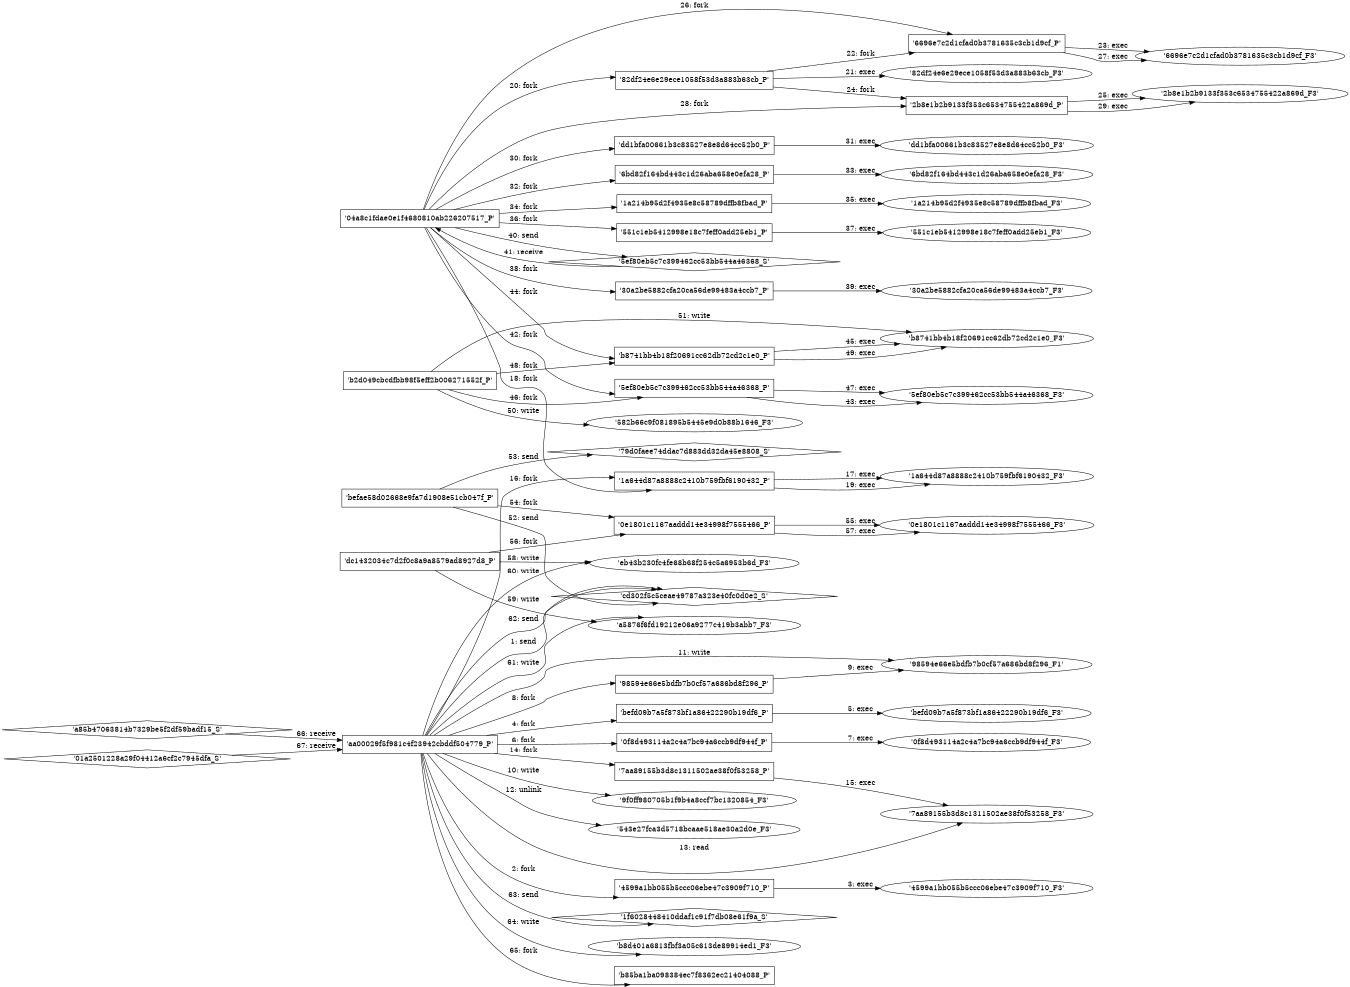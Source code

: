 digraph "D:\Learning\Paper\apt\基于CTI的攻击预警\Dataset\攻击图\ASGfromALLCTI\Inside Microsoft 365 Defender Attack modeling for finding and stopping lateral movement.dot" {
rankdir="LR"
size="9"
fixedsize="false"
splines="true"
nodesep=0.3
ranksep=0
fontsize=10
overlap="scalexy"
engine= "neato"
	"'cd302f5c5ceae49787a323e40fc0d0e2_S'" [node_type=Socket shape=diamond]
	"'aa00029f5f981c4f23942cbddf504779_P'" [node_type=Process shape=box]
	"'aa00029f5f981c4f23942cbddf504779_P'" -> "'cd302f5c5ceae49787a323e40fc0d0e2_S'" [label="1: send"]
	"'aa00029f5f981c4f23942cbddf504779_P'" [node_type=Process shape=box]
	"'4599a1bb055b5ccc06ebe47c3909f710_P'" [node_type=Process shape=box]
	"'aa00029f5f981c4f23942cbddf504779_P'" -> "'4599a1bb055b5ccc06ebe47c3909f710_P'" [label="2: fork"]
	"'4599a1bb055b5ccc06ebe47c3909f710_P'" [node_type=Process shape=box]
	"'4599a1bb055b5ccc06ebe47c3909f710_F3'" [node_type=File shape=ellipse]
	"'4599a1bb055b5ccc06ebe47c3909f710_P'" -> "'4599a1bb055b5ccc06ebe47c3909f710_F3'" [label="3: exec"]
	"'aa00029f5f981c4f23942cbddf504779_P'" [node_type=Process shape=box]
	"'befd09b7a5f873bf1a86422290b19df6_P'" [node_type=Process shape=box]
	"'aa00029f5f981c4f23942cbddf504779_P'" -> "'befd09b7a5f873bf1a86422290b19df6_P'" [label="4: fork"]
	"'befd09b7a5f873bf1a86422290b19df6_P'" [node_type=Process shape=box]
	"'befd09b7a5f873bf1a86422290b19df6_F3'" [node_type=File shape=ellipse]
	"'befd09b7a5f873bf1a86422290b19df6_P'" -> "'befd09b7a5f873bf1a86422290b19df6_F3'" [label="5: exec"]
	"'aa00029f5f981c4f23942cbddf504779_P'" [node_type=Process shape=box]
	"'0f8d493114a2c4a7bc94a6ccb9df944f_P'" [node_type=Process shape=box]
	"'aa00029f5f981c4f23942cbddf504779_P'" -> "'0f8d493114a2c4a7bc94a6ccb9df944f_P'" [label="6: fork"]
	"'0f8d493114a2c4a7bc94a6ccb9df944f_P'" [node_type=Process shape=box]
	"'0f8d493114a2c4a7bc94a6ccb9df944f_F3'" [node_type=File shape=ellipse]
	"'0f8d493114a2c4a7bc94a6ccb9df944f_P'" -> "'0f8d493114a2c4a7bc94a6ccb9df944f_F3'" [label="7: exec"]
	"'aa00029f5f981c4f23942cbddf504779_P'" [node_type=Process shape=box]
	"'98594e66e5bdfb7b0cf57a686bd8f296_P'" [node_type=Process shape=box]
	"'aa00029f5f981c4f23942cbddf504779_P'" -> "'98594e66e5bdfb7b0cf57a686bd8f296_P'" [label="8: fork"]
	"'98594e66e5bdfb7b0cf57a686bd8f296_P'" [node_type=Process shape=box]
	"'98594e66e5bdfb7b0cf57a686bd8f296_F1'" [node_type=File shape=ellipse]
	"'98594e66e5bdfb7b0cf57a686bd8f296_P'" -> "'98594e66e5bdfb7b0cf57a686bd8f296_F1'" [label="9: exec"]
	"'9f0ff980705b1f9b4a8ccf7bc1320854_F3'" [node_type=file shape=ellipse]
	"'aa00029f5f981c4f23942cbddf504779_P'" [node_type=Process shape=box]
	"'aa00029f5f981c4f23942cbddf504779_P'" -> "'9f0ff980705b1f9b4a8ccf7bc1320854_F3'" [label="10: write"]
	"'98594e66e5bdfb7b0cf57a686bd8f296_F1'" [node_type=file shape=ellipse]
	"'aa00029f5f981c4f23942cbddf504779_P'" [node_type=Process shape=box]
	"'aa00029f5f981c4f23942cbddf504779_P'" -> "'98594e66e5bdfb7b0cf57a686bd8f296_F1'" [label="11: write"]
	"'543e27fca3d5718bcaae518ae30a2d0e_F3'" [node_type=file shape=ellipse]
	"'aa00029f5f981c4f23942cbddf504779_P'" [node_type=Process shape=box]
	"'aa00029f5f981c4f23942cbddf504779_P'" -> "'543e27fca3d5718bcaae518ae30a2d0e_F3'" [label="12: unlink"]
	"'7aa89155b3d8c1311502ae38f0f53258_F3'" [node_type=file shape=ellipse]
	"'aa00029f5f981c4f23942cbddf504779_P'" [node_type=Process shape=box]
	"'aa00029f5f981c4f23942cbddf504779_P'" -> "'7aa89155b3d8c1311502ae38f0f53258_F3'" [label="13: read"]
	"'aa00029f5f981c4f23942cbddf504779_P'" [node_type=Process shape=box]
	"'7aa89155b3d8c1311502ae38f0f53258_P'" [node_type=Process shape=box]
	"'aa00029f5f981c4f23942cbddf504779_P'" -> "'7aa89155b3d8c1311502ae38f0f53258_P'" [label="14: fork"]
	"'7aa89155b3d8c1311502ae38f0f53258_P'" [node_type=Process shape=box]
	"'7aa89155b3d8c1311502ae38f0f53258_F3'" [node_type=File shape=ellipse]
	"'7aa89155b3d8c1311502ae38f0f53258_P'" -> "'7aa89155b3d8c1311502ae38f0f53258_F3'" [label="15: exec"]
	"'aa00029f5f981c4f23942cbddf504779_P'" [node_type=Process shape=box]
	"'1a644d87a8888c2410b759fbf6190432_P'" [node_type=Process shape=box]
	"'aa00029f5f981c4f23942cbddf504779_P'" -> "'1a644d87a8888c2410b759fbf6190432_P'" [label="16: fork"]
	"'1a644d87a8888c2410b759fbf6190432_P'" [node_type=Process shape=box]
	"'1a644d87a8888c2410b759fbf6190432_F3'" [node_type=File shape=ellipse]
	"'1a644d87a8888c2410b759fbf6190432_P'" -> "'1a644d87a8888c2410b759fbf6190432_F3'" [label="17: exec"]
	"'04a8c1fdae0e1f4680810ab226207517_P'" [node_type=Process shape=box]
	"'1a644d87a8888c2410b759fbf6190432_P'" [node_type=Process shape=box]
	"'04a8c1fdae0e1f4680810ab226207517_P'" -> "'1a644d87a8888c2410b759fbf6190432_P'" [label="18: fork"]
	"'1a644d87a8888c2410b759fbf6190432_P'" [node_type=Process shape=box]
	"'1a644d87a8888c2410b759fbf6190432_F3'" [node_type=File shape=ellipse]
	"'1a644d87a8888c2410b759fbf6190432_P'" -> "'1a644d87a8888c2410b759fbf6190432_F3'" [label="19: exec"]
	"'04a8c1fdae0e1f4680810ab226207517_P'" [node_type=Process shape=box]
	"'82df24e6e29ece1058f53d3a883b63cb_P'" [node_type=Process shape=box]
	"'04a8c1fdae0e1f4680810ab226207517_P'" -> "'82df24e6e29ece1058f53d3a883b63cb_P'" [label="20: fork"]
	"'82df24e6e29ece1058f53d3a883b63cb_P'" [node_type=Process shape=box]
	"'82df24e6e29ece1058f53d3a883b63cb_F3'" [node_type=File shape=ellipse]
	"'82df24e6e29ece1058f53d3a883b63cb_P'" -> "'82df24e6e29ece1058f53d3a883b63cb_F3'" [label="21: exec"]
	"'82df24e6e29ece1058f53d3a883b63cb_P'" [node_type=Process shape=box]
	"'6696e7c2d1cfad0b3781635c3cb1d9cf_P'" [node_type=Process shape=box]
	"'82df24e6e29ece1058f53d3a883b63cb_P'" -> "'6696e7c2d1cfad0b3781635c3cb1d9cf_P'" [label="22: fork"]
	"'6696e7c2d1cfad0b3781635c3cb1d9cf_P'" [node_type=Process shape=box]
	"'6696e7c2d1cfad0b3781635c3cb1d9cf_F3'" [node_type=File shape=ellipse]
	"'6696e7c2d1cfad0b3781635c3cb1d9cf_P'" -> "'6696e7c2d1cfad0b3781635c3cb1d9cf_F3'" [label="23: exec"]
	"'82df24e6e29ece1058f53d3a883b63cb_P'" [node_type=Process shape=box]
	"'2b8e1b2b9133f353c6534755422a869d_P'" [node_type=Process shape=box]
	"'82df24e6e29ece1058f53d3a883b63cb_P'" -> "'2b8e1b2b9133f353c6534755422a869d_P'" [label="24: fork"]
	"'2b8e1b2b9133f353c6534755422a869d_P'" [node_type=Process shape=box]
	"'2b8e1b2b9133f353c6534755422a869d_F3'" [node_type=File shape=ellipse]
	"'2b8e1b2b9133f353c6534755422a869d_P'" -> "'2b8e1b2b9133f353c6534755422a869d_F3'" [label="25: exec"]
	"'04a8c1fdae0e1f4680810ab226207517_P'" [node_type=Process shape=box]
	"'6696e7c2d1cfad0b3781635c3cb1d9cf_P'" [node_type=Process shape=box]
	"'04a8c1fdae0e1f4680810ab226207517_P'" -> "'6696e7c2d1cfad0b3781635c3cb1d9cf_P'" [label="26: fork"]
	"'6696e7c2d1cfad0b3781635c3cb1d9cf_P'" [node_type=Process shape=box]
	"'6696e7c2d1cfad0b3781635c3cb1d9cf_F3'" [node_type=File shape=ellipse]
	"'6696e7c2d1cfad0b3781635c3cb1d9cf_P'" -> "'6696e7c2d1cfad0b3781635c3cb1d9cf_F3'" [label="27: exec"]
	"'04a8c1fdae0e1f4680810ab226207517_P'" [node_type=Process shape=box]
	"'2b8e1b2b9133f353c6534755422a869d_P'" [node_type=Process shape=box]
	"'04a8c1fdae0e1f4680810ab226207517_P'" -> "'2b8e1b2b9133f353c6534755422a869d_P'" [label="28: fork"]
	"'2b8e1b2b9133f353c6534755422a869d_P'" [node_type=Process shape=box]
	"'2b8e1b2b9133f353c6534755422a869d_F3'" [node_type=File shape=ellipse]
	"'2b8e1b2b9133f353c6534755422a869d_P'" -> "'2b8e1b2b9133f353c6534755422a869d_F3'" [label="29: exec"]
	"'04a8c1fdae0e1f4680810ab226207517_P'" [node_type=Process shape=box]
	"'dd1bfa00661b3c83527e8e8d64cc52b0_P'" [node_type=Process shape=box]
	"'04a8c1fdae0e1f4680810ab226207517_P'" -> "'dd1bfa00661b3c83527e8e8d64cc52b0_P'" [label="30: fork"]
	"'dd1bfa00661b3c83527e8e8d64cc52b0_P'" [node_type=Process shape=box]
	"'dd1bfa00661b3c83527e8e8d64cc52b0_F3'" [node_type=File shape=ellipse]
	"'dd1bfa00661b3c83527e8e8d64cc52b0_P'" -> "'dd1bfa00661b3c83527e8e8d64cc52b0_F3'" [label="31: exec"]
	"'04a8c1fdae0e1f4680810ab226207517_P'" [node_type=Process shape=box]
	"'6bd82f164bd443c1d26aba658e0efa28_P'" [node_type=Process shape=box]
	"'04a8c1fdae0e1f4680810ab226207517_P'" -> "'6bd82f164bd443c1d26aba658e0efa28_P'" [label="32: fork"]
	"'6bd82f164bd443c1d26aba658e0efa28_P'" [node_type=Process shape=box]
	"'6bd82f164bd443c1d26aba658e0efa28_F3'" [node_type=File shape=ellipse]
	"'6bd82f164bd443c1d26aba658e0efa28_P'" -> "'6bd82f164bd443c1d26aba658e0efa28_F3'" [label="33: exec"]
	"'04a8c1fdae0e1f4680810ab226207517_P'" [node_type=Process shape=box]
	"'1a214b95d2f4935e8c58789dffb8fbad_P'" [node_type=Process shape=box]
	"'04a8c1fdae0e1f4680810ab226207517_P'" -> "'1a214b95d2f4935e8c58789dffb8fbad_P'" [label="34: fork"]
	"'1a214b95d2f4935e8c58789dffb8fbad_P'" [node_type=Process shape=box]
	"'1a214b95d2f4935e8c58789dffb8fbad_F3'" [node_type=File shape=ellipse]
	"'1a214b95d2f4935e8c58789dffb8fbad_P'" -> "'1a214b95d2f4935e8c58789dffb8fbad_F3'" [label="35: exec"]
	"'04a8c1fdae0e1f4680810ab226207517_P'" [node_type=Process shape=box]
	"'551c1eb5412998e18c7feff0add25eb1_P'" [node_type=Process shape=box]
	"'04a8c1fdae0e1f4680810ab226207517_P'" -> "'551c1eb5412998e18c7feff0add25eb1_P'" [label="36: fork"]
	"'551c1eb5412998e18c7feff0add25eb1_P'" [node_type=Process shape=box]
	"'551c1eb5412998e18c7feff0add25eb1_F3'" [node_type=File shape=ellipse]
	"'551c1eb5412998e18c7feff0add25eb1_P'" -> "'551c1eb5412998e18c7feff0add25eb1_F3'" [label="37: exec"]
	"'04a8c1fdae0e1f4680810ab226207517_P'" [node_type=Process shape=box]
	"'30a2be5882cfa20ca56de99483a4ccb7_P'" [node_type=Process shape=box]
	"'04a8c1fdae0e1f4680810ab226207517_P'" -> "'30a2be5882cfa20ca56de99483a4ccb7_P'" [label="38: fork"]
	"'30a2be5882cfa20ca56de99483a4ccb7_P'" [node_type=Process shape=box]
	"'30a2be5882cfa20ca56de99483a4ccb7_F3'" [node_type=File shape=ellipse]
	"'30a2be5882cfa20ca56de99483a4ccb7_P'" -> "'30a2be5882cfa20ca56de99483a4ccb7_F3'" [label="39: exec"]
	"'5ef80eb5c7c399462cc53bb544a46368_S'" [node_type=Socket shape=diamond]
	"'04a8c1fdae0e1f4680810ab226207517_P'" [node_type=Process shape=box]
	"'04a8c1fdae0e1f4680810ab226207517_P'" -> "'5ef80eb5c7c399462cc53bb544a46368_S'" [label="40: send"]
	"'5ef80eb5c7c399462cc53bb544a46368_S'" -> "'04a8c1fdae0e1f4680810ab226207517_P'" [label="41: receive"]
	"'04a8c1fdae0e1f4680810ab226207517_P'" [node_type=Process shape=box]
	"'5ef80eb5c7c399462cc53bb544a46368_P'" [node_type=Process shape=box]
	"'04a8c1fdae0e1f4680810ab226207517_P'" -> "'5ef80eb5c7c399462cc53bb544a46368_P'" [label="42: fork"]
	"'5ef80eb5c7c399462cc53bb544a46368_P'" [node_type=Process shape=box]
	"'5ef80eb5c7c399462cc53bb544a46368_F3'" [node_type=File shape=ellipse]
	"'5ef80eb5c7c399462cc53bb544a46368_P'" -> "'5ef80eb5c7c399462cc53bb544a46368_F3'" [label="43: exec"]
	"'04a8c1fdae0e1f4680810ab226207517_P'" [node_type=Process shape=box]
	"'b8741bb4b18f20691cc62db72cd2c1e0_P'" [node_type=Process shape=box]
	"'04a8c1fdae0e1f4680810ab226207517_P'" -> "'b8741bb4b18f20691cc62db72cd2c1e0_P'" [label="44: fork"]
	"'b8741bb4b18f20691cc62db72cd2c1e0_P'" [node_type=Process shape=box]
	"'b8741bb4b18f20691cc62db72cd2c1e0_F3'" [node_type=File shape=ellipse]
	"'b8741bb4b18f20691cc62db72cd2c1e0_P'" -> "'b8741bb4b18f20691cc62db72cd2c1e0_F3'" [label="45: exec"]
	"'b2d049cbcdfbb98f5eff2b006271552f_P'" [node_type=Process shape=box]
	"'5ef80eb5c7c399462cc53bb544a46368_P'" [node_type=Process shape=box]
	"'b2d049cbcdfbb98f5eff2b006271552f_P'" -> "'5ef80eb5c7c399462cc53bb544a46368_P'" [label="46: fork"]
	"'5ef80eb5c7c399462cc53bb544a46368_P'" [node_type=Process shape=box]
	"'5ef80eb5c7c399462cc53bb544a46368_F3'" [node_type=File shape=ellipse]
	"'5ef80eb5c7c399462cc53bb544a46368_P'" -> "'5ef80eb5c7c399462cc53bb544a46368_F3'" [label="47: exec"]
	"'b2d049cbcdfbb98f5eff2b006271552f_P'" [node_type=Process shape=box]
	"'b8741bb4b18f20691cc62db72cd2c1e0_P'" [node_type=Process shape=box]
	"'b2d049cbcdfbb98f5eff2b006271552f_P'" -> "'b8741bb4b18f20691cc62db72cd2c1e0_P'" [label="48: fork"]
	"'b8741bb4b18f20691cc62db72cd2c1e0_P'" [node_type=Process shape=box]
	"'b8741bb4b18f20691cc62db72cd2c1e0_F3'" [node_type=File shape=ellipse]
	"'b8741bb4b18f20691cc62db72cd2c1e0_P'" -> "'b8741bb4b18f20691cc62db72cd2c1e0_F3'" [label="49: exec"]
	"'582b66c9f081895b5445e9d0b88b1646_F3'" [node_type=file shape=ellipse]
	"'b2d049cbcdfbb98f5eff2b006271552f_P'" [node_type=Process shape=box]
	"'b2d049cbcdfbb98f5eff2b006271552f_P'" -> "'582b66c9f081895b5445e9d0b88b1646_F3'" [label="50: write"]
	"'b8741bb4b18f20691cc62db72cd2c1e0_F3'" [node_type=file shape=ellipse]
	"'b2d049cbcdfbb98f5eff2b006271552f_P'" [node_type=Process shape=box]
	"'b2d049cbcdfbb98f5eff2b006271552f_P'" -> "'b8741bb4b18f20691cc62db72cd2c1e0_F3'" [label="51: write"]
	"'cd302f5c5ceae49787a323e40fc0d0e2_S'" [node_type=Socket shape=diamond]
	"'befae58d02668e9fa7d1908e51cb047f_P'" [node_type=Process shape=box]
	"'befae58d02668e9fa7d1908e51cb047f_P'" -> "'cd302f5c5ceae49787a323e40fc0d0e2_S'" [label="52: send"]
	"'79d0faee74ddac7d883dd32da45e8808_S'" [node_type=Socket shape=diamond]
	"'befae58d02668e9fa7d1908e51cb047f_P'" [node_type=Process shape=box]
	"'befae58d02668e9fa7d1908e51cb047f_P'" -> "'79d0faee74ddac7d883dd32da45e8808_S'" [label="53: send"]
	"'befae58d02668e9fa7d1908e51cb047f_P'" [node_type=Process shape=box]
	"'0e1801c1167aaddd14e34998f7555466_P'" [node_type=Process shape=box]
	"'befae58d02668e9fa7d1908e51cb047f_P'" -> "'0e1801c1167aaddd14e34998f7555466_P'" [label="54: fork"]
	"'0e1801c1167aaddd14e34998f7555466_P'" [node_type=Process shape=box]
	"'0e1801c1167aaddd14e34998f7555466_F3'" [node_type=File shape=ellipse]
	"'0e1801c1167aaddd14e34998f7555466_P'" -> "'0e1801c1167aaddd14e34998f7555466_F3'" [label="55: exec"]
	"'dc1432034c7d2f0c8a9a8579ad8927d8_P'" [node_type=Process shape=box]
	"'0e1801c1167aaddd14e34998f7555466_P'" [node_type=Process shape=box]
	"'dc1432034c7d2f0c8a9a8579ad8927d8_P'" -> "'0e1801c1167aaddd14e34998f7555466_P'" [label="56: fork"]
	"'0e1801c1167aaddd14e34998f7555466_P'" [node_type=Process shape=box]
	"'0e1801c1167aaddd14e34998f7555466_F3'" [node_type=File shape=ellipse]
	"'0e1801c1167aaddd14e34998f7555466_P'" -> "'0e1801c1167aaddd14e34998f7555466_F3'" [label="57: exec"]
	"'eb43b230fc4fe68b68f254c5a6953b6d_F3'" [node_type=file shape=ellipse]
	"'dc1432034c7d2f0c8a9a8579ad8927d8_P'" [node_type=Process shape=box]
	"'dc1432034c7d2f0c8a9a8579ad8927d8_P'" -> "'eb43b230fc4fe68b68f254c5a6953b6d_F3'" [label="58: write"]
	"'a5876f6fd19212e06a9277c419b3abb7_F3'" [node_type=file shape=ellipse]
	"'dc1432034c7d2f0c8a9a8579ad8927d8_P'" [node_type=Process shape=box]
	"'dc1432034c7d2f0c8a9a8579ad8927d8_P'" -> "'a5876f6fd19212e06a9277c419b3abb7_F3'" [label="59: write"]
	"'eb43b230fc4fe68b68f254c5a6953b6d_F3'" [node_type=file shape=ellipse]
	"'aa00029f5f981c4f23942cbddf504779_P'" [node_type=Process shape=box]
	"'aa00029f5f981c4f23942cbddf504779_P'" -> "'eb43b230fc4fe68b68f254c5a6953b6d_F3'" [label="60: write"]
	"'a5876f6fd19212e06a9277c419b3abb7_F3'" [node_type=file shape=ellipse]
	"'aa00029f5f981c4f23942cbddf504779_P'" [node_type=Process shape=box]
	"'aa00029f5f981c4f23942cbddf504779_P'" -> "'a5876f6fd19212e06a9277c419b3abb7_F3'" [label="61: write"]
	"'cd302f5c5ceae49787a323e40fc0d0e2_S'" [node_type=Socket shape=diamond]
	"'aa00029f5f981c4f23942cbddf504779_P'" [node_type=Process shape=box]
	"'aa00029f5f981c4f23942cbddf504779_P'" -> "'cd302f5c5ceae49787a323e40fc0d0e2_S'" [label="62: send"]
	"'1f6028448410ddaf1c91f7db08e61f9a_S'" [node_type=Socket shape=diamond]
	"'aa00029f5f981c4f23942cbddf504779_P'" [node_type=Process shape=box]
	"'aa00029f5f981c4f23942cbddf504779_P'" -> "'1f6028448410ddaf1c91f7db08e61f9a_S'" [label="63: send"]
	"'b8d401a6813fbf3a05c613de89914ed1_F3'" [node_type=file shape=ellipse]
	"'aa00029f5f981c4f23942cbddf504779_P'" [node_type=Process shape=box]
	"'aa00029f5f981c4f23942cbddf504779_P'" -> "'b8d401a6813fbf3a05c613de89914ed1_F3'" [label="64: write"]
	"'aa00029f5f981c4f23942cbddf504779_P'" [node_type=Process shape=box]
	"'b85ba1ba098384ec7f8362ec21404088_P'" [node_type=Process shape=box]
	"'aa00029f5f981c4f23942cbddf504779_P'" -> "'b85ba1ba098384ec7f8362ec21404088_P'" [label="65: fork"]
	"'aa00029f5f981c4f23942cbddf504779_P'" [node_type=Process shape=box]
	"'a85b47063814b7329be5f2df59badf15_S'" [node_type=Socket shape=diamond]
	"'a85b47063814b7329be5f2df59badf15_S'" -> "'aa00029f5f981c4f23942cbddf504779_P'" [label="66: receive"]
	"'aa00029f5f981c4f23942cbddf504779_P'" [node_type=Process shape=box]
	"'01a2501228a29f04412a6cf2c7945dfa_S'" [node_type=Socket shape=diamond]
	"'01a2501228a29f04412a6cf2c7945dfa_S'" -> "'aa00029f5f981c4f23942cbddf504779_P'" [label="67: receive"]
}
